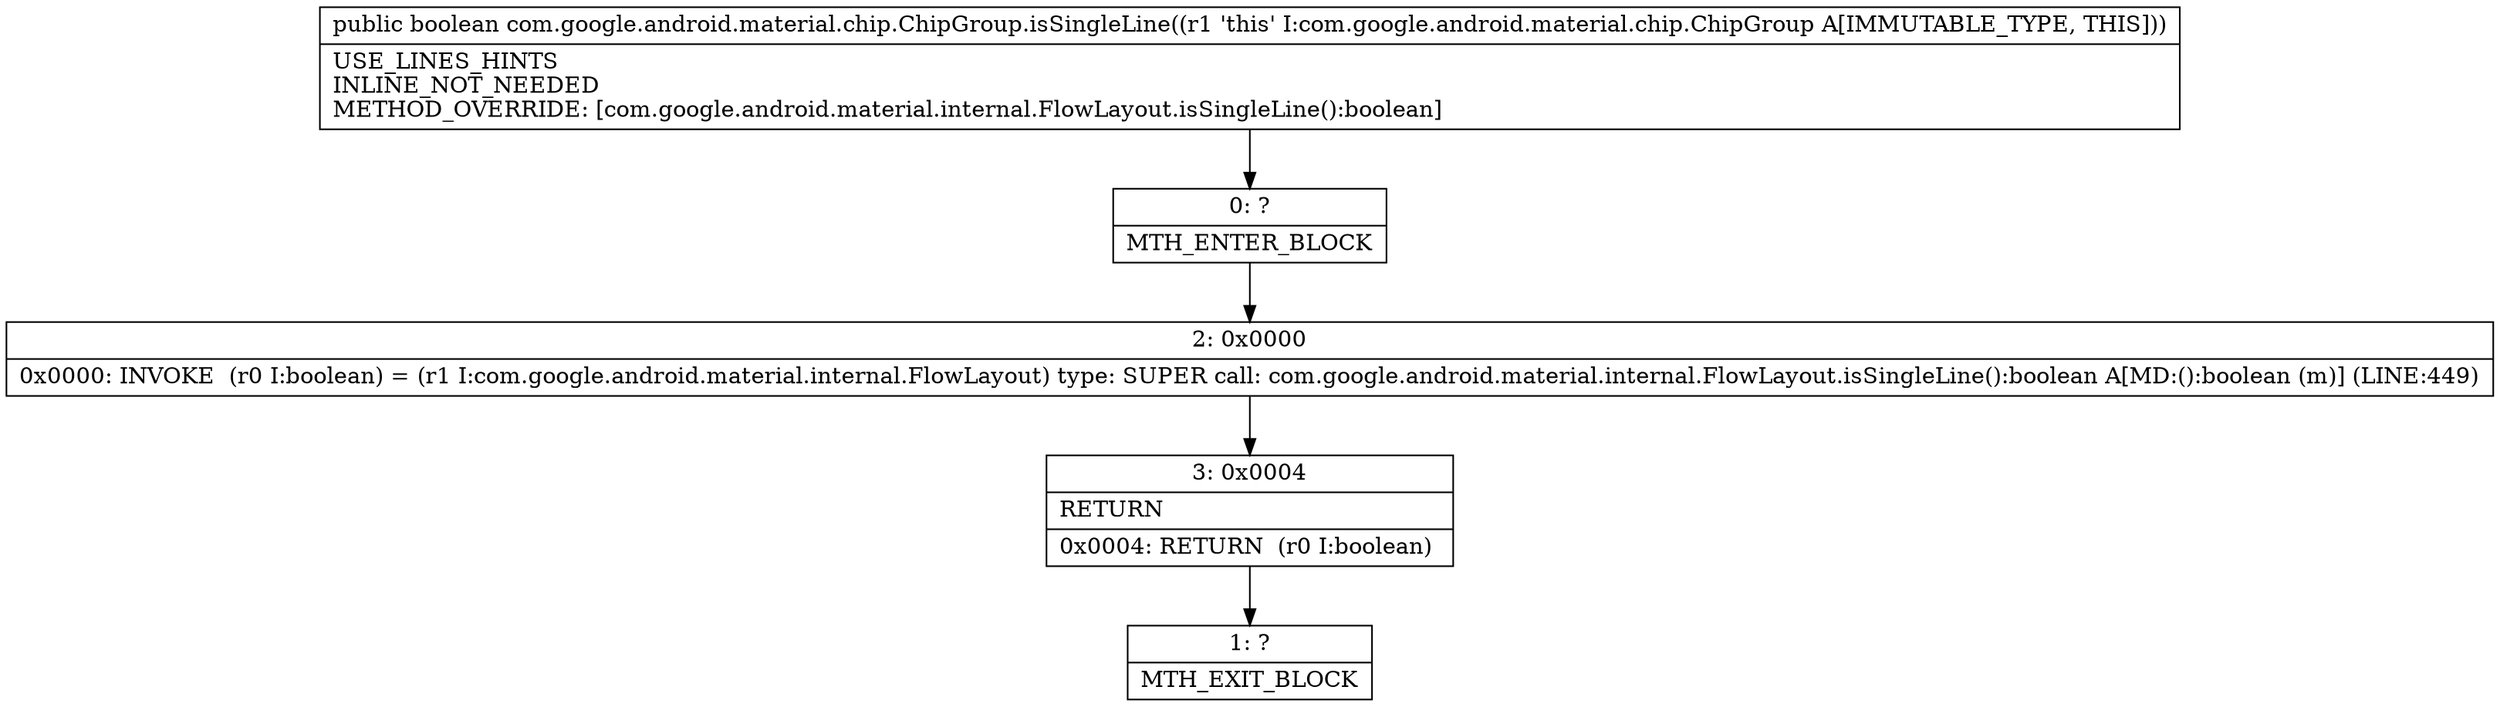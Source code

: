 digraph "CFG forcom.google.android.material.chip.ChipGroup.isSingleLine()Z" {
Node_0 [shape=record,label="{0\:\ ?|MTH_ENTER_BLOCK\l}"];
Node_2 [shape=record,label="{2\:\ 0x0000|0x0000: INVOKE  (r0 I:boolean) = (r1 I:com.google.android.material.internal.FlowLayout) type: SUPER call: com.google.android.material.internal.FlowLayout.isSingleLine():boolean A[MD:():boolean (m)] (LINE:449)\l}"];
Node_3 [shape=record,label="{3\:\ 0x0004|RETURN\l|0x0004: RETURN  (r0 I:boolean) \l}"];
Node_1 [shape=record,label="{1\:\ ?|MTH_EXIT_BLOCK\l}"];
MethodNode[shape=record,label="{public boolean com.google.android.material.chip.ChipGroup.isSingleLine((r1 'this' I:com.google.android.material.chip.ChipGroup A[IMMUTABLE_TYPE, THIS]))  | USE_LINES_HINTS\lINLINE_NOT_NEEDED\lMETHOD_OVERRIDE: [com.google.android.material.internal.FlowLayout.isSingleLine():boolean]\l}"];
MethodNode -> Node_0;Node_0 -> Node_2;
Node_2 -> Node_3;
Node_3 -> Node_1;
}

